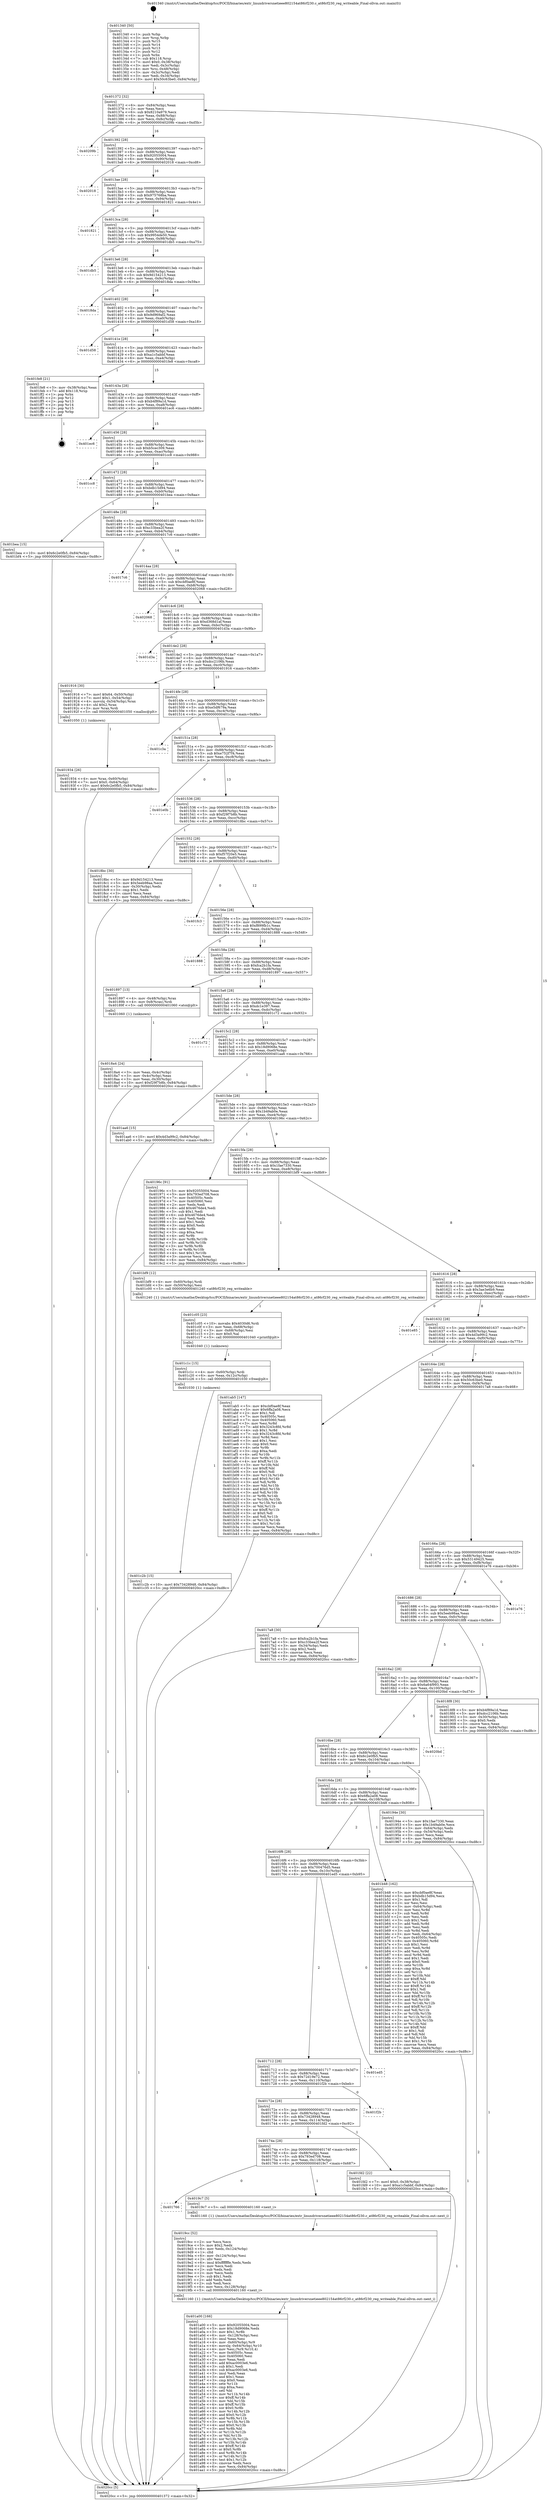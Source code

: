 digraph "0x401340" {
  label = "0x401340 (/mnt/c/Users/mathe/Desktop/tcc/POCII/binaries/extr_linuxdriversnetieee802154at86rf230.c_at86rf230_reg_writeable_Final-ollvm.out::main(0))"
  labelloc = "t"
  node[shape=record]

  Entry [label="",width=0.3,height=0.3,shape=circle,fillcolor=black,style=filled]
  "0x401372" [label="{
     0x401372 [32]\l
     | [instrs]\l
     &nbsp;&nbsp;0x401372 \<+6\>: mov -0x84(%rbp),%eax\l
     &nbsp;&nbsp;0x401378 \<+2\>: mov %eax,%ecx\l
     &nbsp;&nbsp;0x40137a \<+6\>: sub $0x8210a979,%ecx\l
     &nbsp;&nbsp;0x401380 \<+6\>: mov %eax,-0x88(%rbp)\l
     &nbsp;&nbsp;0x401386 \<+6\>: mov %ecx,-0x8c(%rbp)\l
     &nbsp;&nbsp;0x40138c \<+6\>: je 000000000040209b \<main+0xd5b\>\l
  }"]
  "0x40209b" [label="{
     0x40209b\l
  }", style=dashed]
  "0x401392" [label="{
     0x401392 [28]\l
     | [instrs]\l
     &nbsp;&nbsp;0x401392 \<+5\>: jmp 0000000000401397 \<main+0x57\>\l
     &nbsp;&nbsp;0x401397 \<+6\>: mov -0x88(%rbp),%eax\l
     &nbsp;&nbsp;0x40139d \<+5\>: sub $0x92055004,%eax\l
     &nbsp;&nbsp;0x4013a2 \<+6\>: mov %eax,-0x90(%rbp)\l
     &nbsp;&nbsp;0x4013a8 \<+6\>: je 0000000000402018 \<main+0xcd8\>\l
  }"]
  Exit [label="",width=0.3,height=0.3,shape=circle,fillcolor=black,style=filled,peripheries=2]
  "0x402018" [label="{
     0x402018\l
  }", style=dashed]
  "0x4013ae" [label="{
     0x4013ae [28]\l
     | [instrs]\l
     &nbsp;&nbsp;0x4013ae \<+5\>: jmp 00000000004013b3 \<main+0x73\>\l
     &nbsp;&nbsp;0x4013b3 \<+6\>: mov -0x88(%rbp),%eax\l
     &nbsp;&nbsp;0x4013b9 \<+5\>: sub $0x975768ba,%eax\l
     &nbsp;&nbsp;0x4013be \<+6\>: mov %eax,-0x94(%rbp)\l
     &nbsp;&nbsp;0x4013c4 \<+6\>: je 0000000000401821 \<main+0x4e1\>\l
  }"]
  "0x401c2b" [label="{
     0x401c2b [15]\l
     | [instrs]\l
     &nbsp;&nbsp;0x401c2b \<+10\>: movl $0x73428948,-0x84(%rbp)\l
     &nbsp;&nbsp;0x401c35 \<+5\>: jmp 00000000004020cc \<main+0xd8c\>\l
  }"]
  "0x401821" [label="{
     0x401821\l
  }", style=dashed]
  "0x4013ca" [label="{
     0x4013ca [28]\l
     | [instrs]\l
     &nbsp;&nbsp;0x4013ca \<+5\>: jmp 00000000004013cf \<main+0x8f\>\l
     &nbsp;&nbsp;0x4013cf \<+6\>: mov -0x88(%rbp),%eax\l
     &nbsp;&nbsp;0x4013d5 \<+5\>: sub $0x9954de50,%eax\l
     &nbsp;&nbsp;0x4013da \<+6\>: mov %eax,-0x98(%rbp)\l
     &nbsp;&nbsp;0x4013e0 \<+6\>: je 0000000000401db5 \<main+0xa75\>\l
  }"]
  "0x401c1c" [label="{
     0x401c1c [15]\l
     | [instrs]\l
     &nbsp;&nbsp;0x401c1c \<+4\>: mov -0x60(%rbp),%rdi\l
     &nbsp;&nbsp;0x401c20 \<+6\>: mov %eax,-0x12c(%rbp)\l
     &nbsp;&nbsp;0x401c26 \<+5\>: call 0000000000401030 \<free@plt\>\l
     | [calls]\l
     &nbsp;&nbsp;0x401030 \{1\} (unknown)\l
  }"]
  "0x401db5" [label="{
     0x401db5\l
  }", style=dashed]
  "0x4013e6" [label="{
     0x4013e6 [28]\l
     | [instrs]\l
     &nbsp;&nbsp;0x4013e6 \<+5\>: jmp 00000000004013eb \<main+0xab\>\l
     &nbsp;&nbsp;0x4013eb \<+6\>: mov -0x88(%rbp),%eax\l
     &nbsp;&nbsp;0x4013f1 \<+5\>: sub $0x9d154213,%eax\l
     &nbsp;&nbsp;0x4013f6 \<+6\>: mov %eax,-0x9c(%rbp)\l
     &nbsp;&nbsp;0x4013fc \<+6\>: je 00000000004018da \<main+0x59a\>\l
  }"]
  "0x401c05" [label="{
     0x401c05 [23]\l
     | [instrs]\l
     &nbsp;&nbsp;0x401c05 \<+10\>: movabs $0x4030d6,%rdi\l
     &nbsp;&nbsp;0x401c0f \<+3\>: mov %eax,-0x68(%rbp)\l
     &nbsp;&nbsp;0x401c12 \<+3\>: mov -0x68(%rbp),%esi\l
     &nbsp;&nbsp;0x401c15 \<+2\>: mov $0x0,%al\l
     &nbsp;&nbsp;0x401c17 \<+5\>: call 0000000000401040 \<printf@plt\>\l
     | [calls]\l
     &nbsp;&nbsp;0x401040 \{1\} (unknown)\l
  }"]
  "0x4018da" [label="{
     0x4018da\l
  }", style=dashed]
  "0x401402" [label="{
     0x401402 [28]\l
     | [instrs]\l
     &nbsp;&nbsp;0x401402 \<+5\>: jmp 0000000000401407 \<main+0xc7\>\l
     &nbsp;&nbsp;0x401407 \<+6\>: mov -0x88(%rbp),%eax\l
     &nbsp;&nbsp;0x40140d \<+5\>: sub $0x9d969af2,%eax\l
     &nbsp;&nbsp;0x401412 \<+6\>: mov %eax,-0xa0(%rbp)\l
     &nbsp;&nbsp;0x401418 \<+6\>: je 0000000000401d58 \<main+0xa18\>\l
  }"]
  "0x401a00" [label="{
     0x401a00 [166]\l
     | [instrs]\l
     &nbsp;&nbsp;0x401a00 \<+5\>: mov $0x92055004,%ecx\l
     &nbsp;&nbsp;0x401a05 \<+5\>: mov $0x18d9068e,%edx\l
     &nbsp;&nbsp;0x401a0a \<+3\>: mov $0x1,%r8b\l
     &nbsp;&nbsp;0x401a0d \<+6\>: mov -0x128(%rbp),%esi\l
     &nbsp;&nbsp;0x401a13 \<+3\>: imul %eax,%esi\l
     &nbsp;&nbsp;0x401a16 \<+4\>: mov -0x60(%rbp),%r9\l
     &nbsp;&nbsp;0x401a1a \<+4\>: movslq -0x64(%rbp),%r10\l
     &nbsp;&nbsp;0x401a1e \<+4\>: mov %esi,(%r9,%r10,4)\l
     &nbsp;&nbsp;0x401a22 \<+7\>: mov 0x40505c,%eax\l
     &nbsp;&nbsp;0x401a29 \<+7\>: mov 0x405060,%esi\l
     &nbsp;&nbsp;0x401a30 \<+2\>: mov %eax,%edi\l
     &nbsp;&nbsp;0x401a32 \<+6\>: add $0xac0003e6,%edi\l
     &nbsp;&nbsp;0x401a38 \<+3\>: sub $0x1,%edi\l
     &nbsp;&nbsp;0x401a3b \<+6\>: sub $0xac0003e6,%edi\l
     &nbsp;&nbsp;0x401a41 \<+3\>: imul %edi,%eax\l
     &nbsp;&nbsp;0x401a44 \<+3\>: and $0x1,%eax\l
     &nbsp;&nbsp;0x401a47 \<+3\>: cmp $0x0,%eax\l
     &nbsp;&nbsp;0x401a4a \<+4\>: sete %r11b\l
     &nbsp;&nbsp;0x401a4e \<+3\>: cmp $0xa,%esi\l
     &nbsp;&nbsp;0x401a51 \<+3\>: setl %bl\l
     &nbsp;&nbsp;0x401a54 \<+3\>: mov %r11b,%r14b\l
     &nbsp;&nbsp;0x401a57 \<+4\>: xor $0xff,%r14b\l
     &nbsp;&nbsp;0x401a5b \<+3\>: mov %bl,%r15b\l
     &nbsp;&nbsp;0x401a5e \<+4\>: xor $0xff,%r15b\l
     &nbsp;&nbsp;0x401a62 \<+4\>: xor $0x0,%r8b\l
     &nbsp;&nbsp;0x401a66 \<+3\>: mov %r14b,%r12b\l
     &nbsp;&nbsp;0x401a69 \<+4\>: and $0x0,%r12b\l
     &nbsp;&nbsp;0x401a6d \<+3\>: and %r8b,%r11b\l
     &nbsp;&nbsp;0x401a70 \<+3\>: mov %r15b,%r13b\l
     &nbsp;&nbsp;0x401a73 \<+4\>: and $0x0,%r13b\l
     &nbsp;&nbsp;0x401a77 \<+3\>: and %r8b,%bl\l
     &nbsp;&nbsp;0x401a7a \<+3\>: or %r11b,%r12b\l
     &nbsp;&nbsp;0x401a7d \<+3\>: or %bl,%r13b\l
     &nbsp;&nbsp;0x401a80 \<+3\>: xor %r13b,%r12b\l
     &nbsp;&nbsp;0x401a83 \<+3\>: or %r15b,%r14b\l
     &nbsp;&nbsp;0x401a86 \<+4\>: xor $0xff,%r14b\l
     &nbsp;&nbsp;0x401a8a \<+4\>: or $0x0,%r8b\l
     &nbsp;&nbsp;0x401a8e \<+3\>: and %r8b,%r14b\l
     &nbsp;&nbsp;0x401a91 \<+3\>: or %r14b,%r12b\l
     &nbsp;&nbsp;0x401a94 \<+4\>: test $0x1,%r12b\l
     &nbsp;&nbsp;0x401a98 \<+3\>: cmovne %edx,%ecx\l
     &nbsp;&nbsp;0x401a9b \<+6\>: mov %ecx,-0x84(%rbp)\l
     &nbsp;&nbsp;0x401aa1 \<+5\>: jmp 00000000004020cc \<main+0xd8c\>\l
  }"]
  "0x401d58" [label="{
     0x401d58\l
  }", style=dashed]
  "0x40141e" [label="{
     0x40141e [28]\l
     | [instrs]\l
     &nbsp;&nbsp;0x40141e \<+5\>: jmp 0000000000401423 \<main+0xe3\>\l
     &nbsp;&nbsp;0x401423 \<+6\>: mov -0x88(%rbp),%eax\l
     &nbsp;&nbsp;0x401429 \<+5\>: sub $0xa1c5abbf,%eax\l
     &nbsp;&nbsp;0x40142e \<+6\>: mov %eax,-0xa4(%rbp)\l
     &nbsp;&nbsp;0x401434 \<+6\>: je 0000000000401fe8 \<main+0xca8\>\l
  }"]
  "0x4019cc" [label="{
     0x4019cc [52]\l
     | [instrs]\l
     &nbsp;&nbsp;0x4019cc \<+2\>: xor %ecx,%ecx\l
     &nbsp;&nbsp;0x4019ce \<+5\>: mov $0x2,%edx\l
     &nbsp;&nbsp;0x4019d3 \<+6\>: mov %edx,-0x124(%rbp)\l
     &nbsp;&nbsp;0x4019d9 \<+1\>: cltd\l
     &nbsp;&nbsp;0x4019da \<+6\>: mov -0x124(%rbp),%esi\l
     &nbsp;&nbsp;0x4019e0 \<+2\>: idiv %esi\l
     &nbsp;&nbsp;0x4019e2 \<+6\>: imul $0xfffffffe,%edx,%edx\l
     &nbsp;&nbsp;0x4019e8 \<+2\>: mov %ecx,%edi\l
     &nbsp;&nbsp;0x4019ea \<+2\>: sub %edx,%edi\l
     &nbsp;&nbsp;0x4019ec \<+2\>: mov %ecx,%edx\l
     &nbsp;&nbsp;0x4019ee \<+3\>: sub $0x1,%edx\l
     &nbsp;&nbsp;0x4019f1 \<+2\>: add %edx,%edi\l
     &nbsp;&nbsp;0x4019f3 \<+2\>: sub %edi,%ecx\l
     &nbsp;&nbsp;0x4019f5 \<+6\>: mov %ecx,-0x128(%rbp)\l
     &nbsp;&nbsp;0x4019fb \<+5\>: call 0000000000401160 \<next_i\>\l
     | [calls]\l
     &nbsp;&nbsp;0x401160 \{1\} (/mnt/c/Users/mathe/Desktop/tcc/POCII/binaries/extr_linuxdriversnetieee802154at86rf230.c_at86rf230_reg_writeable_Final-ollvm.out::next_i)\l
  }"]
  "0x401fe8" [label="{
     0x401fe8 [21]\l
     | [instrs]\l
     &nbsp;&nbsp;0x401fe8 \<+3\>: mov -0x38(%rbp),%eax\l
     &nbsp;&nbsp;0x401feb \<+7\>: add $0x118,%rsp\l
     &nbsp;&nbsp;0x401ff2 \<+1\>: pop %rbx\l
     &nbsp;&nbsp;0x401ff3 \<+2\>: pop %r12\l
     &nbsp;&nbsp;0x401ff5 \<+2\>: pop %r13\l
     &nbsp;&nbsp;0x401ff7 \<+2\>: pop %r14\l
     &nbsp;&nbsp;0x401ff9 \<+2\>: pop %r15\l
     &nbsp;&nbsp;0x401ffb \<+1\>: pop %rbp\l
     &nbsp;&nbsp;0x401ffc \<+1\>: ret\l
  }"]
  "0x40143a" [label="{
     0x40143a [28]\l
     | [instrs]\l
     &nbsp;&nbsp;0x40143a \<+5\>: jmp 000000000040143f \<main+0xff\>\l
     &nbsp;&nbsp;0x40143f \<+6\>: mov -0x88(%rbp),%eax\l
     &nbsp;&nbsp;0x401445 \<+5\>: sub $0xb4f89a1d,%eax\l
     &nbsp;&nbsp;0x40144a \<+6\>: mov %eax,-0xa8(%rbp)\l
     &nbsp;&nbsp;0x401450 \<+6\>: je 0000000000401ec6 \<main+0xb86\>\l
  }"]
  "0x401766" [label="{
     0x401766\l
  }", style=dashed]
  "0x401ec6" [label="{
     0x401ec6\l
  }", style=dashed]
  "0x401456" [label="{
     0x401456 [28]\l
     | [instrs]\l
     &nbsp;&nbsp;0x401456 \<+5\>: jmp 000000000040145b \<main+0x11b\>\l
     &nbsp;&nbsp;0x40145b \<+6\>: mov -0x88(%rbp),%eax\l
     &nbsp;&nbsp;0x401461 \<+5\>: sub $0xb5cec309,%eax\l
     &nbsp;&nbsp;0x401466 \<+6\>: mov %eax,-0xac(%rbp)\l
     &nbsp;&nbsp;0x40146c \<+6\>: je 0000000000401cc8 \<main+0x988\>\l
  }"]
  "0x4019c7" [label="{
     0x4019c7 [5]\l
     | [instrs]\l
     &nbsp;&nbsp;0x4019c7 \<+5\>: call 0000000000401160 \<next_i\>\l
     | [calls]\l
     &nbsp;&nbsp;0x401160 \{1\} (/mnt/c/Users/mathe/Desktop/tcc/POCII/binaries/extr_linuxdriversnetieee802154at86rf230.c_at86rf230_reg_writeable_Final-ollvm.out::next_i)\l
  }"]
  "0x401cc8" [label="{
     0x401cc8\l
  }", style=dashed]
  "0x401472" [label="{
     0x401472 [28]\l
     | [instrs]\l
     &nbsp;&nbsp;0x401472 \<+5\>: jmp 0000000000401477 \<main+0x137\>\l
     &nbsp;&nbsp;0x401477 \<+6\>: mov -0x88(%rbp),%eax\l
     &nbsp;&nbsp;0x40147d \<+5\>: sub $0xbdb15d94,%eax\l
     &nbsp;&nbsp;0x401482 \<+6\>: mov %eax,-0xb0(%rbp)\l
     &nbsp;&nbsp;0x401488 \<+6\>: je 0000000000401bea \<main+0x8aa\>\l
  }"]
  "0x40174a" [label="{
     0x40174a [28]\l
     | [instrs]\l
     &nbsp;&nbsp;0x40174a \<+5\>: jmp 000000000040174f \<main+0x40f\>\l
     &nbsp;&nbsp;0x40174f \<+6\>: mov -0x88(%rbp),%eax\l
     &nbsp;&nbsp;0x401755 \<+5\>: sub $0x793ed708,%eax\l
     &nbsp;&nbsp;0x40175a \<+6\>: mov %eax,-0x118(%rbp)\l
     &nbsp;&nbsp;0x401760 \<+6\>: je 00000000004019c7 \<main+0x687\>\l
  }"]
  "0x401bea" [label="{
     0x401bea [15]\l
     | [instrs]\l
     &nbsp;&nbsp;0x401bea \<+10\>: movl $0x6c2e0fb5,-0x84(%rbp)\l
     &nbsp;&nbsp;0x401bf4 \<+5\>: jmp 00000000004020cc \<main+0xd8c\>\l
  }"]
  "0x40148e" [label="{
     0x40148e [28]\l
     | [instrs]\l
     &nbsp;&nbsp;0x40148e \<+5\>: jmp 0000000000401493 \<main+0x153\>\l
     &nbsp;&nbsp;0x401493 \<+6\>: mov -0x88(%rbp),%eax\l
     &nbsp;&nbsp;0x401499 \<+5\>: sub $0xc33bea2f,%eax\l
     &nbsp;&nbsp;0x40149e \<+6\>: mov %eax,-0xb4(%rbp)\l
     &nbsp;&nbsp;0x4014a4 \<+6\>: je 00000000004017c6 \<main+0x486\>\l
  }"]
  "0x401fd2" [label="{
     0x401fd2 [22]\l
     | [instrs]\l
     &nbsp;&nbsp;0x401fd2 \<+7\>: movl $0x0,-0x38(%rbp)\l
     &nbsp;&nbsp;0x401fd9 \<+10\>: movl $0xa1c5abbf,-0x84(%rbp)\l
     &nbsp;&nbsp;0x401fe3 \<+5\>: jmp 00000000004020cc \<main+0xd8c\>\l
  }"]
  "0x4017c6" [label="{
     0x4017c6\l
  }", style=dashed]
  "0x4014aa" [label="{
     0x4014aa [28]\l
     | [instrs]\l
     &nbsp;&nbsp;0x4014aa \<+5\>: jmp 00000000004014af \<main+0x16f\>\l
     &nbsp;&nbsp;0x4014af \<+6\>: mov -0x88(%rbp),%eax\l
     &nbsp;&nbsp;0x4014b5 \<+5\>: sub $0xcbf0ae8f,%eax\l
     &nbsp;&nbsp;0x4014ba \<+6\>: mov %eax,-0xb8(%rbp)\l
     &nbsp;&nbsp;0x4014c0 \<+6\>: je 0000000000402068 \<main+0xd28\>\l
  }"]
  "0x40172e" [label="{
     0x40172e [28]\l
     | [instrs]\l
     &nbsp;&nbsp;0x40172e \<+5\>: jmp 0000000000401733 \<main+0x3f3\>\l
     &nbsp;&nbsp;0x401733 \<+6\>: mov -0x88(%rbp),%eax\l
     &nbsp;&nbsp;0x401739 \<+5\>: sub $0x73428948,%eax\l
     &nbsp;&nbsp;0x40173e \<+6\>: mov %eax,-0x114(%rbp)\l
     &nbsp;&nbsp;0x401744 \<+6\>: je 0000000000401fd2 \<main+0xc92\>\l
  }"]
  "0x402068" [label="{
     0x402068\l
  }", style=dashed]
  "0x4014c6" [label="{
     0x4014c6 [28]\l
     | [instrs]\l
     &nbsp;&nbsp;0x4014c6 \<+5\>: jmp 00000000004014cb \<main+0x18b\>\l
     &nbsp;&nbsp;0x4014cb \<+6\>: mov -0x88(%rbp),%eax\l
     &nbsp;&nbsp;0x4014d1 \<+5\>: sub $0xd368d1af,%eax\l
     &nbsp;&nbsp;0x4014d6 \<+6\>: mov %eax,-0xbc(%rbp)\l
     &nbsp;&nbsp;0x4014dc \<+6\>: je 0000000000401d3a \<main+0x9fa\>\l
  }"]
  "0x401f2b" [label="{
     0x401f2b\l
  }", style=dashed]
  "0x401d3a" [label="{
     0x401d3a\l
  }", style=dashed]
  "0x4014e2" [label="{
     0x4014e2 [28]\l
     | [instrs]\l
     &nbsp;&nbsp;0x4014e2 \<+5\>: jmp 00000000004014e7 \<main+0x1a7\>\l
     &nbsp;&nbsp;0x4014e7 \<+6\>: mov -0x88(%rbp),%eax\l
     &nbsp;&nbsp;0x4014ed \<+5\>: sub $0xdcc2106b,%eax\l
     &nbsp;&nbsp;0x4014f2 \<+6\>: mov %eax,-0xc0(%rbp)\l
     &nbsp;&nbsp;0x4014f8 \<+6\>: je 0000000000401916 \<main+0x5d6\>\l
  }"]
  "0x401712" [label="{
     0x401712 [28]\l
     | [instrs]\l
     &nbsp;&nbsp;0x401712 \<+5\>: jmp 0000000000401717 \<main+0x3d7\>\l
     &nbsp;&nbsp;0x401717 \<+6\>: mov -0x88(%rbp),%eax\l
     &nbsp;&nbsp;0x40171d \<+5\>: sub $0x72d19e72,%eax\l
     &nbsp;&nbsp;0x401722 \<+6\>: mov %eax,-0x110(%rbp)\l
     &nbsp;&nbsp;0x401728 \<+6\>: je 0000000000401f2b \<main+0xbeb\>\l
  }"]
  "0x401916" [label="{
     0x401916 [30]\l
     | [instrs]\l
     &nbsp;&nbsp;0x401916 \<+7\>: movl $0x64,-0x50(%rbp)\l
     &nbsp;&nbsp;0x40191d \<+7\>: movl $0x1,-0x54(%rbp)\l
     &nbsp;&nbsp;0x401924 \<+4\>: movslq -0x54(%rbp),%rax\l
     &nbsp;&nbsp;0x401928 \<+4\>: shl $0x2,%rax\l
     &nbsp;&nbsp;0x40192c \<+3\>: mov %rax,%rdi\l
     &nbsp;&nbsp;0x40192f \<+5\>: call 0000000000401050 \<malloc@plt\>\l
     | [calls]\l
     &nbsp;&nbsp;0x401050 \{1\} (unknown)\l
  }"]
  "0x4014fe" [label="{
     0x4014fe [28]\l
     | [instrs]\l
     &nbsp;&nbsp;0x4014fe \<+5\>: jmp 0000000000401503 \<main+0x1c3\>\l
     &nbsp;&nbsp;0x401503 \<+6\>: mov -0x88(%rbp),%eax\l
     &nbsp;&nbsp;0x401509 \<+5\>: sub $0xe5df679a,%eax\l
     &nbsp;&nbsp;0x40150e \<+6\>: mov %eax,-0xc4(%rbp)\l
     &nbsp;&nbsp;0x401514 \<+6\>: je 0000000000401c3a \<main+0x8fa\>\l
  }"]
  "0x401ed5" [label="{
     0x401ed5\l
  }", style=dashed]
  "0x401c3a" [label="{
     0x401c3a\l
  }", style=dashed]
  "0x40151a" [label="{
     0x40151a [28]\l
     | [instrs]\l
     &nbsp;&nbsp;0x40151a \<+5\>: jmp 000000000040151f \<main+0x1df\>\l
     &nbsp;&nbsp;0x40151f \<+6\>: mov -0x88(%rbp),%eax\l
     &nbsp;&nbsp;0x401525 \<+5\>: sub $0xe752f7f4,%eax\l
     &nbsp;&nbsp;0x40152a \<+6\>: mov %eax,-0xc8(%rbp)\l
     &nbsp;&nbsp;0x401530 \<+6\>: je 0000000000401e0b \<main+0xacb\>\l
  }"]
  "0x4016f6" [label="{
     0x4016f6 [28]\l
     | [instrs]\l
     &nbsp;&nbsp;0x4016f6 \<+5\>: jmp 00000000004016fb \<main+0x3bb\>\l
     &nbsp;&nbsp;0x4016fb \<+6\>: mov -0x88(%rbp),%eax\l
     &nbsp;&nbsp;0x401701 \<+5\>: sub $0x700476d5,%eax\l
     &nbsp;&nbsp;0x401706 \<+6\>: mov %eax,-0x10c(%rbp)\l
     &nbsp;&nbsp;0x40170c \<+6\>: je 0000000000401ed5 \<main+0xb95\>\l
  }"]
  "0x401e0b" [label="{
     0x401e0b\l
  }", style=dashed]
  "0x401536" [label="{
     0x401536 [28]\l
     | [instrs]\l
     &nbsp;&nbsp;0x401536 \<+5\>: jmp 000000000040153b \<main+0x1fb\>\l
     &nbsp;&nbsp;0x40153b \<+6\>: mov -0x88(%rbp),%eax\l
     &nbsp;&nbsp;0x401541 \<+5\>: sub $0xf29f7b8b,%eax\l
     &nbsp;&nbsp;0x401546 \<+6\>: mov %eax,-0xcc(%rbp)\l
     &nbsp;&nbsp;0x40154c \<+6\>: je 00000000004018bc \<main+0x57c\>\l
  }"]
  "0x401b48" [label="{
     0x401b48 [162]\l
     | [instrs]\l
     &nbsp;&nbsp;0x401b48 \<+5\>: mov $0xcbf0ae8f,%eax\l
     &nbsp;&nbsp;0x401b4d \<+5\>: mov $0xbdb15d94,%ecx\l
     &nbsp;&nbsp;0x401b52 \<+2\>: mov $0x1,%dl\l
     &nbsp;&nbsp;0x401b54 \<+2\>: xor %esi,%esi\l
     &nbsp;&nbsp;0x401b56 \<+3\>: mov -0x64(%rbp),%edi\l
     &nbsp;&nbsp;0x401b59 \<+3\>: mov %esi,%r8d\l
     &nbsp;&nbsp;0x401b5c \<+3\>: sub %edi,%r8d\l
     &nbsp;&nbsp;0x401b5f \<+2\>: mov %esi,%edi\l
     &nbsp;&nbsp;0x401b61 \<+3\>: sub $0x1,%edi\l
     &nbsp;&nbsp;0x401b64 \<+3\>: add %edi,%r8d\l
     &nbsp;&nbsp;0x401b67 \<+2\>: mov %esi,%edi\l
     &nbsp;&nbsp;0x401b69 \<+3\>: sub %r8d,%edi\l
     &nbsp;&nbsp;0x401b6c \<+3\>: mov %edi,-0x64(%rbp)\l
     &nbsp;&nbsp;0x401b6f \<+7\>: mov 0x40505c,%edi\l
     &nbsp;&nbsp;0x401b76 \<+8\>: mov 0x405060,%r8d\l
     &nbsp;&nbsp;0x401b7e \<+3\>: sub $0x1,%esi\l
     &nbsp;&nbsp;0x401b81 \<+3\>: mov %edi,%r9d\l
     &nbsp;&nbsp;0x401b84 \<+3\>: add %esi,%r9d\l
     &nbsp;&nbsp;0x401b87 \<+4\>: imul %r9d,%edi\l
     &nbsp;&nbsp;0x401b8b \<+3\>: and $0x1,%edi\l
     &nbsp;&nbsp;0x401b8e \<+3\>: cmp $0x0,%edi\l
     &nbsp;&nbsp;0x401b91 \<+4\>: sete %r10b\l
     &nbsp;&nbsp;0x401b95 \<+4\>: cmp $0xa,%r8d\l
     &nbsp;&nbsp;0x401b99 \<+4\>: setl %r11b\l
     &nbsp;&nbsp;0x401b9d \<+3\>: mov %r10b,%bl\l
     &nbsp;&nbsp;0x401ba0 \<+3\>: xor $0xff,%bl\l
     &nbsp;&nbsp;0x401ba3 \<+3\>: mov %r11b,%r14b\l
     &nbsp;&nbsp;0x401ba6 \<+4\>: xor $0xff,%r14b\l
     &nbsp;&nbsp;0x401baa \<+3\>: xor $0x1,%dl\l
     &nbsp;&nbsp;0x401bad \<+3\>: mov %bl,%r15b\l
     &nbsp;&nbsp;0x401bb0 \<+4\>: and $0xff,%r15b\l
     &nbsp;&nbsp;0x401bb4 \<+3\>: and %dl,%r10b\l
     &nbsp;&nbsp;0x401bb7 \<+3\>: mov %r14b,%r12b\l
     &nbsp;&nbsp;0x401bba \<+4\>: and $0xff,%r12b\l
     &nbsp;&nbsp;0x401bbe \<+3\>: and %dl,%r11b\l
     &nbsp;&nbsp;0x401bc1 \<+3\>: or %r10b,%r15b\l
     &nbsp;&nbsp;0x401bc4 \<+3\>: or %r11b,%r12b\l
     &nbsp;&nbsp;0x401bc7 \<+3\>: xor %r12b,%r15b\l
     &nbsp;&nbsp;0x401bca \<+3\>: or %r14b,%bl\l
     &nbsp;&nbsp;0x401bcd \<+3\>: xor $0xff,%bl\l
     &nbsp;&nbsp;0x401bd0 \<+3\>: or $0x1,%dl\l
     &nbsp;&nbsp;0x401bd3 \<+2\>: and %dl,%bl\l
     &nbsp;&nbsp;0x401bd5 \<+3\>: or %bl,%r15b\l
     &nbsp;&nbsp;0x401bd8 \<+4\>: test $0x1,%r15b\l
     &nbsp;&nbsp;0x401bdc \<+3\>: cmovne %ecx,%eax\l
     &nbsp;&nbsp;0x401bdf \<+6\>: mov %eax,-0x84(%rbp)\l
     &nbsp;&nbsp;0x401be5 \<+5\>: jmp 00000000004020cc \<main+0xd8c\>\l
  }"]
  "0x4018bc" [label="{
     0x4018bc [30]\l
     | [instrs]\l
     &nbsp;&nbsp;0x4018bc \<+5\>: mov $0x9d154213,%eax\l
     &nbsp;&nbsp;0x4018c1 \<+5\>: mov $0x5eeb98aa,%ecx\l
     &nbsp;&nbsp;0x4018c6 \<+3\>: mov -0x30(%rbp),%edx\l
     &nbsp;&nbsp;0x4018c9 \<+3\>: cmp $0x1,%edx\l
     &nbsp;&nbsp;0x4018cc \<+3\>: cmovl %ecx,%eax\l
     &nbsp;&nbsp;0x4018cf \<+6\>: mov %eax,-0x84(%rbp)\l
     &nbsp;&nbsp;0x4018d5 \<+5\>: jmp 00000000004020cc \<main+0xd8c\>\l
  }"]
  "0x401552" [label="{
     0x401552 [28]\l
     | [instrs]\l
     &nbsp;&nbsp;0x401552 \<+5\>: jmp 0000000000401557 \<main+0x217\>\l
     &nbsp;&nbsp;0x401557 \<+6\>: mov -0x88(%rbp),%eax\l
     &nbsp;&nbsp;0x40155d \<+5\>: sub $0xf57f20e5,%eax\l
     &nbsp;&nbsp;0x401562 \<+6\>: mov %eax,-0xd0(%rbp)\l
     &nbsp;&nbsp;0x401568 \<+6\>: je 0000000000401fc3 \<main+0xc83\>\l
  }"]
  "0x4016da" [label="{
     0x4016da [28]\l
     | [instrs]\l
     &nbsp;&nbsp;0x4016da \<+5\>: jmp 00000000004016df \<main+0x39f\>\l
     &nbsp;&nbsp;0x4016df \<+6\>: mov -0x88(%rbp),%eax\l
     &nbsp;&nbsp;0x4016e5 \<+5\>: sub $0x6ffa2a08,%eax\l
     &nbsp;&nbsp;0x4016ea \<+6\>: mov %eax,-0x108(%rbp)\l
     &nbsp;&nbsp;0x4016f0 \<+6\>: je 0000000000401b48 \<main+0x808\>\l
  }"]
  "0x401fc3" [label="{
     0x401fc3\l
  }", style=dashed]
  "0x40156e" [label="{
     0x40156e [28]\l
     | [instrs]\l
     &nbsp;&nbsp;0x40156e \<+5\>: jmp 0000000000401573 \<main+0x233\>\l
     &nbsp;&nbsp;0x401573 \<+6\>: mov -0x88(%rbp),%eax\l
     &nbsp;&nbsp;0x401579 \<+5\>: sub $0xf899fb1c,%eax\l
     &nbsp;&nbsp;0x40157e \<+6\>: mov %eax,-0xd4(%rbp)\l
     &nbsp;&nbsp;0x401584 \<+6\>: je 0000000000401888 \<main+0x548\>\l
  }"]
  "0x40194e" [label="{
     0x40194e [30]\l
     | [instrs]\l
     &nbsp;&nbsp;0x40194e \<+5\>: mov $0x1fae7330,%eax\l
     &nbsp;&nbsp;0x401953 \<+5\>: mov $0x1b49ab0e,%ecx\l
     &nbsp;&nbsp;0x401958 \<+3\>: mov -0x64(%rbp),%edx\l
     &nbsp;&nbsp;0x40195b \<+3\>: cmp -0x54(%rbp),%edx\l
     &nbsp;&nbsp;0x40195e \<+3\>: cmovl %ecx,%eax\l
     &nbsp;&nbsp;0x401961 \<+6\>: mov %eax,-0x84(%rbp)\l
     &nbsp;&nbsp;0x401967 \<+5\>: jmp 00000000004020cc \<main+0xd8c\>\l
  }"]
  "0x401888" [label="{
     0x401888\l
  }", style=dashed]
  "0x40158a" [label="{
     0x40158a [28]\l
     | [instrs]\l
     &nbsp;&nbsp;0x40158a \<+5\>: jmp 000000000040158f \<main+0x24f\>\l
     &nbsp;&nbsp;0x40158f \<+6\>: mov -0x88(%rbp),%eax\l
     &nbsp;&nbsp;0x401595 \<+5\>: sub $0xfca2b1fa,%eax\l
     &nbsp;&nbsp;0x40159a \<+6\>: mov %eax,-0xd8(%rbp)\l
     &nbsp;&nbsp;0x4015a0 \<+6\>: je 0000000000401897 \<main+0x557\>\l
  }"]
  "0x4016be" [label="{
     0x4016be [28]\l
     | [instrs]\l
     &nbsp;&nbsp;0x4016be \<+5\>: jmp 00000000004016c3 \<main+0x383\>\l
     &nbsp;&nbsp;0x4016c3 \<+6\>: mov -0x88(%rbp),%eax\l
     &nbsp;&nbsp;0x4016c9 \<+5\>: sub $0x6c2e0fb5,%eax\l
     &nbsp;&nbsp;0x4016ce \<+6\>: mov %eax,-0x104(%rbp)\l
     &nbsp;&nbsp;0x4016d4 \<+6\>: je 000000000040194e \<main+0x60e\>\l
  }"]
  "0x401897" [label="{
     0x401897 [13]\l
     | [instrs]\l
     &nbsp;&nbsp;0x401897 \<+4\>: mov -0x48(%rbp),%rax\l
     &nbsp;&nbsp;0x40189b \<+4\>: mov 0x8(%rax),%rdi\l
     &nbsp;&nbsp;0x40189f \<+5\>: call 0000000000401060 \<atoi@plt\>\l
     | [calls]\l
     &nbsp;&nbsp;0x401060 \{1\} (unknown)\l
  }"]
  "0x4015a6" [label="{
     0x4015a6 [28]\l
     | [instrs]\l
     &nbsp;&nbsp;0x4015a6 \<+5\>: jmp 00000000004015ab \<main+0x26b\>\l
     &nbsp;&nbsp;0x4015ab \<+6\>: mov -0x88(%rbp),%eax\l
     &nbsp;&nbsp;0x4015b1 \<+5\>: sub $0xdc1e397,%eax\l
     &nbsp;&nbsp;0x4015b6 \<+6\>: mov %eax,-0xdc(%rbp)\l
     &nbsp;&nbsp;0x4015bc \<+6\>: je 0000000000401c72 \<main+0x932\>\l
  }"]
  "0x4020bd" [label="{
     0x4020bd\l
  }", style=dashed]
  "0x401c72" [label="{
     0x401c72\l
  }", style=dashed]
  "0x4015c2" [label="{
     0x4015c2 [28]\l
     | [instrs]\l
     &nbsp;&nbsp;0x4015c2 \<+5\>: jmp 00000000004015c7 \<main+0x287\>\l
     &nbsp;&nbsp;0x4015c7 \<+6\>: mov -0x88(%rbp),%eax\l
     &nbsp;&nbsp;0x4015cd \<+5\>: sub $0x18d9068e,%eax\l
     &nbsp;&nbsp;0x4015d2 \<+6\>: mov %eax,-0xe0(%rbp)\l
     &nbsp;&nbsp;0x4015d8 \<+6\>: je 0000000000401aa6 \<main+0x766\>\l
  }"]
  "0x401934" [label="{
     0x401934 [26]\l
     | [instrs]\l
     &nbsp;&nbsp;0x401934 \<+4\>: mov %rax,-0x60(%rbp)\l
     &nbsp;&nbsp;0x401938 \<+7\>: movl $0x0,-0x64(%rbp)\l
     &nbsp;&nbsp;0x40193f \<+10\>: movl $0x6c2e0fb5,-0x84(%rbp)\l
     &nbsp;&nbsp;0x401949 \<+5\>: jmp 00000000004020cc \<main+0xd8c\>\l
  }"]
  "0x401aa6" [label="{
     0x401aa6 [15]\l
     | [instrs]\l
     &nbsp;&nbsp;0x401aa6 \<+10\>: movl $0x4d3a99c2,-0x84(%rbp)\l
     &nbsp;&nbsp;0x401ab0 \<+5\>: jmp 00000000004020cc \<main+0xd8c\>\l
  }"]
  "0x4015de" [label="{
     0x4015de [28]\l
     | [instrs]\l
     &nbsp;&nbsp;0x4015de \<+5\>: jmp 00000000004015e3 \<main+0x2a3\>\l
     &nbsp;&nbsp;0x4015e3 \<+6\>: mov -0x88(%rbp),%eax\l
     &nbsp;&nbsp;0x4015e9 \<+5\>: sub $0x1b49ab0e,%eax\l
     &nbsp;&nbsp;0x4015ee \<+6\>: mov %eax,-0xe4(%rbp)\l
     &nbsp;&nbsp;0x4015f4 \<+6\>: je 000000000040196c \<main+0x62c\>\l
  }"]
  "0x4016a2" [label="{
     0x4016a2 [28]\l
     | [instrs]\l
     &nbsp;&nbsp;0x4016a2 \<+5\>: jmp 00000000004016a7 \<main+0x367\>\l
     &nbsp;&nbsp;0x4016a7 \<+6\>: mov -0x88(%rbp),%eax\l
     &nbsp;&nbsp;0x4016ad \<+5\>: sub $0x6a64f993,%eax\l
     &nbsp;&nbsp;0x4016b2 \<+6\>: mov %eax,-0x100(%rbp)\l
     &nbsp;&nbsp;0x4016b8 \<+6\>: je 00000000004020bd \<main+0xd7d\>\l
  }"]
  "0x40196c" [label="{
     0x40196c [91]\l
     | [instrs]\l
     &nbsp;&nbsp;0x40196c \<+5\>: mov $0x92055004,%eax\l
     &nbsp;&nbsp;0x401971 \<+5\>: mov $0x793ed708,%ecx\l
     &nbsp;&nbsp;0x401976 \<+7\>: mov 0x40505c,%edx\l
     &nbsp;&nbsp;0x40197d \<+7\>: mov 0x405060,%esi\l
     &nbsp;&nbsp;0x401984 \<+2\>: mov %edx,%edi\l
     &nbsp;&nbsp;0x401986 \<+6\>: add $0x4676de4,%edi\l
     &nbsp;&nbsp;0x40198c \<+3\>: sub $0x1,%edi\l
     &nbsp;&nbsp;0x40198f \<+6\>: sub $0x4676de4,%edi\l
     &nbsp;&nbsp;0x401995 \<+3\>: imul %edi,%edx\l
     &nbsp;&nbsp;0x401998 \<+3\>: and $0x1,%edx\l
     &nbsp;&nbsp;0x40199b \<+3\>: cmp $0x0,%edx\l
     &nbsp;&nbsp;0x40199e \<+4\>: sete %r8b\l
     &nbsp;&nbsp;0x4019a2 \<+3\>: cmp $0xa,%esi\l
     &nbsp;&nbsp;0x4019a5 \<+4\>: setl %r9b\l
     &nbsp;&nbsp;0x4019a9 \<+3\>: mov %r8b,%r10b\l
     &nbsp;&nbsp;0x4019ac \<+3\>: and %r9b,%r10b\l
     &nbsp;&nbsp;0x4019af \<+3\>: xor %r9b,%r8b\l
     &nbsp;&nbsp;0x4019b2 \<+3\>: or %r8b,%r10b\l
     &nbsp;&nbsp;0x4019b5 \<+4\>: test $0x1,%r10b\l
     &nbsp;&nbsp;0x4019b9 \<+3\>: cmovne %ecx,%eax\l
     &nbsp;&nbsp;0x4019bc \<+6\>: mov %eax,-0x84(%rbp)\l
     &nbsp;&nbsp;0x4019c2 \<+5\>: jmp 00000000004020cc \<main+0xd8c\>\l
  }"]
  "0x4015fa" [label="{
     0x4015fa [28]\l
     | [instrs]\l
     &nbsp;&nbsp;0x4015fa \<+5\>: jmp 00000000004015ff \<main+0x2bf\>\l
     &nbsp;&nbsp;0x4015ff \<+6\>: mov -0x88(%rbp),%eax\l
     &nbsp;&nbsp;0x401605 \<+5\>: sub $0x1fae7330,%eax\l
     &nbsp;&nbsp;0x40160a \<+6\>: mov %eax,-0xe8(%rbp)\l
     &nbsp;&nbsp;0x401610 \<+6\>: je 0000000000401bf9 \<main+0x8b9\>\l
  }"]
  "0x4018f8" [label="{
     0x4018f8 [30]\l
     | [instrs]\l
     &nbsp;&nbsp;0x4018f8 \<+5\>: mov $0xb4f89a1d,%eax\l
     &nbsp;&nbsp;0x4018fd \<+5\>: mov $0xdcc2106b,%ecx\l
     &nbsp;&nbsp;0x401902 \<+3\>: mov -0x30(%rbp),%edx\l
     &nbsp;&nbsp;0x401905 \<+3\>: cmp $0x0,%edx\l
     &nbsp;&nbsp;0x401908 \<+3\>: cmove %ecx,%eax\l
     &nbsp;&nbsp;0x40190b \<+6\>: mov %eax,-0x84(%rbp)\l
     &nbsp;&nbsp;0x401911 \<+5\>: jmp 00000000004020cc \<main+0xd8c\>\l
  }"]
  "0x401bf9" [label="{
     0x401bf9 [12]\l
     | [instrs]\l
     &nbsp;&nbsp;0x401bf9 \<+4\>: mov -0x60(%rbp),%rdi\l
     &nbsp;&nbsp;0x401bfd \<+3\>: mov -0x50(%rbp),%esi\l
     &nbsp;&nbsp;0x401c00 \<+5\>: call 0000000000401240 \<at86rf230_reg_writeable\>\l
     | [calls]\l
     &nbsp;&nbsp;0x401240 \{1\} (/mnt/c/Users/mathe/Desktop/tcc/POCII/binaries/extr_linuxdriversnetieee802154at86rf230.c_at86rf230_reg_writeable_Final-ollvm.out::at86rf230_reg_writeable)\l
  }"]
  "0x401616" [label="{
     0x401616 [28]\l
     | [instrs]\l
     &nbsp;&nbsp;0x401616 \<+5\>: jmp 000000000040161b \<main+0x2db\>\l
     &nbsp;&nbsp;0x40161b \<+6\>: mov -0x88(%rbp),%eax\l
     &nbsp;&nbsp;0x401621 \<+5\>: sub $0x3ae3e6b9,%eax\l
     &nbsp;&nbsp;0x401626 \<+6\>: mov %eax,-0xec(%rbp)\l
     &nbsp;&nbsp;0x40162c \<+6\>: je 0000000000401e85 \<main+0xb45\>\l
  }"]
  "0x401686" [label="{
     0x401686 [28]\l
     | [instrs]\l
     &nbsp;&nbsp;0x401686 \<+5\>: jmp 000000000040168b \<main+0x34b\>\l
     &nbsp;&nbsp;0x40168b \<+6\>: mov -0x88(%rbp),%eax\l
     &nbsp;&nbsp;0x401691 \<+5\>: sub $0x5eeb98aa,%eax\l
     &nbsp;&nbsp;0x401696 \<+6\>: mov %eax,-0xfc(%rbp)\l
     &nbsp;&nbsp;0x40169c \<+6\>: je 00000000004018f8 \<main+0x5b8\>\l
  }"]
  "0x401e85" [label="{
     0x401e85\l
  }", style=dashed]
  "0x401632" [label="{
     0x401632 [28]\l
     | [instrs]\l
     &nbsp;&nbsp;0x401632 \<+5\>: jmp 0000000000401637 \<main+0x2f7\>\l
     &nbsp;&nbsp;0x401637 \<+6\>: mov -0x88(%rbp),%eax\l
     &nbsp;&nbsp;0x40163d \<+5\>: sub $0x4d3a99c2,%eax\l
     &nbsp;&nbsp;0x401642 \<+6\>: mov %eax,-0xf0(%rbp)\l
     &nbsp;&nbsp;0x401648 \<+6\>: je 0000000000401ab5 \<main+0x775\>\l
  }"]
  "0x401e76" [label="{
     0x401e76\l
  }", style=dashed]
  "0x401ab5" [label="{
     0x401ab5 [147]\l
     | [instrs]\l
     &nbsp;&nbsp;0x401ab5 \<+5\>: mov $0xcbf0ae8f,%eax\l
     &nbsp;&nbsp;0x401aba \<+5\>: mov $0x6ffa2a08,%ecx\l
     &nbsp;&nbsp;0x401abf \<+2\>: mov $0x1,%dl\l
     &nbsp;&nbsp;0x401ac1 \<+7\>: mov 0x40505c,%esi\l
     &nbsp;&nbsp;0x401ac8 \<+7\>: mov 0x405060,%edi\l
     &nbsp;&nbsp;0x401acf \<+3\>: mov %esi,%r8d\l
     &nbsp;&nbsp;0x401ad2 \<+7\>: add $0x3243c8fd,%r8d\l
     &nbsp;&nbsp;0x401ad9 \<+4\>: sub $0x1,%r8d\l
     &nbsp;&nbsp;0x401add \<+7\>: sub $0x3243c8fd,%r8d\l
     &nbsp;&nbsp;0x401ae4 \<+4\>: imul %r8d,%esi\l
     &nbsp;&nbsp;0x401ae8 \<+3\>: and $0x1,%esi\l
     &nbsp;&nbsp;0x401aeb \<+3\>: cmp $0x0,%esi\l
     &nbsp;&nbsp;0x401aee \<+4\>: sete %r9b\l
     &nbsp;&nbsp;0x401af2 \<+3\>: cmp $0xa,%edi\l
     &nbsp;&nbsp;0x401af5 \<+4\>: setl %r10b\l
     &nbsp;&nbsp;0x401af9 \<+3\>: mov %r9b,%r11b\l
     &nbsp;&nbsp;0x401afc \<+4\>: xor $0xff,%r11b\l
     &nbsp;&nbsp;0x401b00 \<+3\>: mov %r10b,%bl\l
     &nbsp;&nbsp;0x401b03 \<+3\>: xor $0xff,%bl\l
     &nbsp;&nbsp;0x401b06 \<+3\>: xor $0x0,%dl\l
     &nbsp;&nbsp;0x401b09 \<+3\>: mov %r11b,%r14b\l
     &nbsp;&nbsp;0x401b0c \<+4\>: and $0x0,%r14b\l
     &nbsp;&nbsp;0x401b10 \<+3\>: and %dl,%r9b\l
     &nbsp;&nbsp;0x401b13 \<+3\>: mov %bl,%r15b\l
     &nbsp;&nbsp;0x401b16 \<+4\>: and $0x0,%r15b\l
     &nbsp;&nbsp;0x401b1a \<+3\>: and %dl,%r10b\l
     &nbsp;&nbsp;0x401b1d \<+3\>: or %r9b,%r14b\l
     &nbsp;&nbsp;0x401b20 \<+3\>: or %r10b,%r15b\l
     &nbsp;&nbsp;0x401b23 \<+3\>: xor %r15b,%r14b\l
     &nbsp;&nbsp;0x401b26 \<+3\>: or %bl,%r11b\l
     &nbsp;&nbsp;0x401b29 \<+4\>: xor $0xff,%r11b\l
     &nbsp;&nbsp;0x401b2d \<+3\>: or $0x0,%dl\l
     &nbsp;&nbsp;0x401b30 \<+3\>: and %dl,%r11b\l
     &nbsp;&nbsp;0x401b33 \<+3\>: or %r11b,%r14b\l
     &nbsp;&nbsp;0x401b36 \<+4\>: test $0x1,%r14b\l
     &nbsp;&nbsp;0x401b3a \<+3\>: cmovne %ecx,%eax\l
     &nbsp;&nbsp;0x401b3d \<+6\>: mov %eax,-0x84(%rbp)\l
     &nbsp;&nbsp;0x401b43 \<+5\>: jmp 00000000004020cc \<main+0xd8c\>\l
  }"]
  "0x40164e" [label="{
     0x40164e [28]\l
     | [instrs]\l
     &nbsp;&nbsp;0x40164e \<+5\>: jmp 0000000000401653 \<main+0x313\>\l
     &nbsp;&nbsp;0x401653 \<+6\>: mov -0x88(%rbp),%eax\l
     &nbsp;&nbsp;0x401659 \<+5\>: sub $0x50c63be0,%eax\l
     &nbsp;&nbsp;0x40165e \<+6\>: mov %eax,-0xf4(%rbp)\l
     &nbsp;&nbsp;0x401664 \<+6\>: je 00000000004017a8 \<main+0x468\>\l
  }"]
  "0x4018a4" [label="{
     0x4018a4 [24]\l
     | [instrs]\l
     &nbsp;&nbsp;0x4018a4 \<+3\>: mov %eax,-0x4c(%rbp)\l
     &nbsp;&nbsp;0x4018a7 \<+3\>: mov -0x4c(%rbp),%eax\l
     &nbsp;&nbsp;0x4018aa \<+3\>: mov %eax,-0x30(%rbp)\l
     &nbsp;&nbsp;0x4018ad \<+10\>: movl $0xf29f7b8b,-0x84(%rbp)\l
     &nbsp;&nbsp;0x4018b7 \<+5\>: jmp 00000000004020cc \<main+0xd8c\>\l
  }"]
  "0x4017a8" [label="{
     0x4017a8 [30]\l
     | [instrs]\l
     &nbsp;&nbsp;0x4017a8 \<+5\>: mov $0xfca2b1fa,%eax\l
     &nbsp;&nbsp;0x4017ad \<+5\>: mov $0xc33bea2f,%ecx\l
     &nbsp;&nbsp;0x4017b2 \<+3\>: mov -0x34(%rbp),%edx\l
     &nbsp;&nbsp;0x4017b5 \<+3\>: cmp $0x2,%edx\l
     &nbsp;&nbsp;0x4017b8 \<+3\>: cmovne %ecx,%eax\l
     &nbsp;&nbsp;0x4017bb \<+6\>: mov %eax,-0x84(%rbp)\l
     &nbsp;&nbsp;0x4017c1 \<+5\>: jmp 00000000004020cc \<main+0xd8c\>\l
  }"]
  "0x40166a" [label="{
     0x40166a [28]\l
     | [instrs]\l
     &nbsp;&nbsp;0x40166a \<+5\>: jmp 000000000040166f \<main+0x32f\>\l
     &nbsp;&nbsp;0x40166f \<+6\>: mov -0x88(%rbp),%eax\l
     &nbsp;&nbsp;0x401675 \<+5\>: sub $0x53149425,%eax\l
     &nbsp;&nbsp;0x40167a \<+6\>: mov %eax,-0xf8(%rbp)\l
     &nbsp;&nbsp;0x401680 \<+6\>: je 0000000000401e76 \<main+0xb36\>\l
  }"]
  "0x4020cc" [label="{
     0x4020cc [5]\l
     | [instrs]\l
     &nbsp;&nbsp;0x4020cc \<+5\>: jmp 0000000000401372 \<main+0x32\>\l
  }"]
  "0x401340" [label="{
     0x401340 [50]\l
     | [instrs]\l
     &nbsp;&nbsp;0x401340 \<+1\>: push %rbp\l
     &nbsp;&nbsp;0x401341 \<+3\>: mov %rsp,%rbp\l
     &nbsp;&nbsp;0x401344 \<+2\>: push %r15\l
     &nbsp;&nbsp;0x401346 \<+2\>: push %r14\l
     &nbsp;&nbsp;0x401348 \<+2\>: push %r13\l
     &nbsp;&nbsp;0x40134a \<+2\>: push %r12\l
     &nbsp;&nbsp;0x40134c \<+1\>: push %rbx\l
     &nbsp;&nbsp;0x40134d \<+7\>: sub $0x118,%rsp\l
     &nbsp;&nbsp;0x401354 \<+7\>: movl $0x0,-0x38(%rbp)\l
     &nbsp;&nbsp;0x40135b \<+3\>: mov %edi,-0x3c(%rbp)\l
     &nbsp;&nbsp;0x40135e \<+4\>: mov %rsi,-0x48(%rbp)\l
     &nbsp;&nbsp;0x401362 \<+3\>: mov -0x3c(%rbp),%edi\l
     &nbsp;&nbsp;0x401365 \<+3\>: mov %edi,-0x34(%rbp)\l
     &nbsp;&nbsp;0x401368 \<+10\>: movl $0x50c63be0,-0x84(%rbp)\l
  }"]
  Entry -> "0x401340" [label=" 1"]
  "0x401372" -> "0x40209b" [label=" 0"]
  "0x401372" -> "0x401392" [label=" 16"]
  "0x401fe8" -> Exit [label=" 1"]
  "0x401392" -> "0x402018" [label=" 0"]
  "0x401392" -> "0x4013ae" [label=" 16"]
  "0x401fd2" -> "0x4020cc" [label=" 1"]
  "0x4013ae" -> "0x401821" [label=" 0"]
  "0x4013ae" -> "0x4013ca" [label=" 16"]
  "0x401c2b" -> "0x4020cc" [label=" 1"]
  "0x4013ca" -> "0x401db5" [label=" 0"]
  "0x4013ca" -> "0x4013e6" [label=" 16"]
  "0x401c1c" -> "0x401c2b" [label=" 1"]
  "0x4013e6" -> "0x4018da" [label=" 0"]
  "0x4013e6" -> "0x401402" [label=" 16"]
  "0x401c05" -> "0x401c1c" [label=" 1"]
  "0x401402" -> "0x401d58" [label=" 0"]
  "0x401402" -> "0x40141e" [label=" 16"]
  "0x401bf9" -> "0x401c05" [label=" 1"]
  "0x40141e" -> "0x401fe8" [label=" 1"]
  "0x40141e" -> "0x40143a" [label=" 15"]
  "0x401bea" -> "0x4020cc" [label=" 1"]
  "0x40143a" -> "0x401ec6" [label=" 0"]
  "0x40143a" -> "0x401456" [label=" 15"]
  "0x401b48" -> "0x4020cc" [label=" 1"]
  "0x401456" -> "0x401cc8" [label=" 0"]
  "0x401456" -> "0x401472" [label=" 15"]
  "0x401ab5" -> "0x4020cc" [label=" 1"]
  "0x401472" -> "0x401bea" [label=" 1"]
  "0x401472" -> "0x40148e" [label=" 14"]
  "0x401a00" -> "0x4020cc" [label=" 1"]
  "0x40148e" -> "0x4017c6" [label=" 0"]
  "0x40148e" -> "0x4014aa" [label=" 14"]
  "0x4019cc" -> "0x401a00" [label=" 1"]
  "0x4014aa" -> "0x402068" [label=" 0"]
  "0x4014aa" -> "0x4014c6" [label=" 14"]
  "0x40174a" -> "0x401766" [label=" 0"]
  "0x4014c6" -> "0x401d3a" [label=" 0"]
  "0x4014c6" -> "0x4014e2" [label=" 14"]
  "0x40174a" -> "0x4019c7" [label=" 1"]
  "0x4014e2" -> "0x401916" [label=" 1"]
  "0x4014e2" -> "0x4014fe" [label=" 13"]
  "0x40172e" -> "0x40174a" [label=" 1"]
  "0x4014fe" -> "0x401c3a" [label=" 0"]
  "0x4014fe" -> "0x40151a" [label=" 13"]
  "0x40172e" -> "0x401fd2" [label=" 1"]
  "0x40151a" -> "0x401e0b" [label=" 0"]
  "0x40151a" -> "0x401536" [label=" 13"]
  "0x401712" -> "0x40172e" [label=" 2"]
  "0x401536" -> "0x4018bc" [label=" 1"]
  "0x401536" -> "0x401552" [label=" 12"]
  "0x401712" -> "0x401f2b" [label=" 0"]
  "0x401552" -> "0x401fc3" [label=" 0"]
  "0x401552" -> "0x40156e" [label=" 12"]
  "0x4016f6" -> "0x401712" [label=" 2"]
  "0x40156e" -> "0x401888" [label=" 0"]
  "0x40156e" -> "0x40158a" [label=" 12"]
  "0x4016f6" -> "0x401ed5" [label=" 0"]
  "0x40158a" -> "0x401897" [label=" 1"]
  "0x40158a" -> "0x4015a6" [label=" 11"]
  "0x4016da" -> "0x4016f6" [label=" 2"]
  "0x4015a6" -> "0x401c72" [label=" 0"]
  "0x4015a6" -> "0x4015c2" [label=" 11"]
  "0x4016da" -> "0x401b48" [label=" 1"]
  "0x4015c2" -> "0x401aa6" [label=" 1"]
  "0x4015c2" -> "0x4015de" [label=" 10"]
  "0x40196c" -> "0x4020cc" [label=" 1"]
  "0x4015de" -> "0x40196c" [label=" 1"]
  "0x4015de" -> "0x4015fa" [label=" 9"]
  "0x40194e" -> "0x4020cc" [label=" 2"]
  "0x4015fa" -> "0x401bf9" [label=" 1"]
  "0x4015fa" -> "0x401616" [label=" 8"]
  "0x4016be" -> "0x4016da" [label=" 3"]
  "0x401616" -> "0x401e85" [label=" 0"]
  "0x401616" -> "0x401632" [label=" 8"]
  "0x4019c7" -> "0x4019cc" [label=" 1"]
  "0x401632" -> "0x401ab5" [label=" 1"]
  "0x401632" -> "0x40164e" [label=" 7"]
  "0x4016a2" -> "0x4016be" [label=" 5"]
  "0x40164e" -> "0x4017a8" [label=" 1"]
  "0x40164e" -> "0x40166a" [label=" 6"]
  "0x4017a8" -> "0x4020cc" [label=" 1"]
  "0x401340" -> "0x401372" [label=" 1"]
  "0x4020cc" -> "0x401372" [label=" 15"]
  "0x401897" -> "0x4018a4" [label=" 1"]
  "0x4018a4" -> "0x4020cc" [label=" 1"]
  "0x4018bc" -> "0x4020cc" [label=" 1"]
  "0x4016a2" -> "0x4020bd" [label=" 0"]
  "0x40166a" -> "0x401e76" [label=" 0"]
  "0x40166a" -> "0x401686" [label=" 6"]
  "0x4016be" -> "0x40194e" [label=" 2"]
  "0x401686" -> "0x4018f8" [label=" 1"]
  "0x401686" -> "0x4016a2" [label=" 5"]
  "0x4018f8" -> "0x4020cc" [label=" 1"]
  "0x401916" -> "0x401934" [label=" 1"]
  "0x401934" -> "0x4020cc" [label=" 1"]
  "0x401aa6" -> "0x4020cc" [label=" 1"]
}
